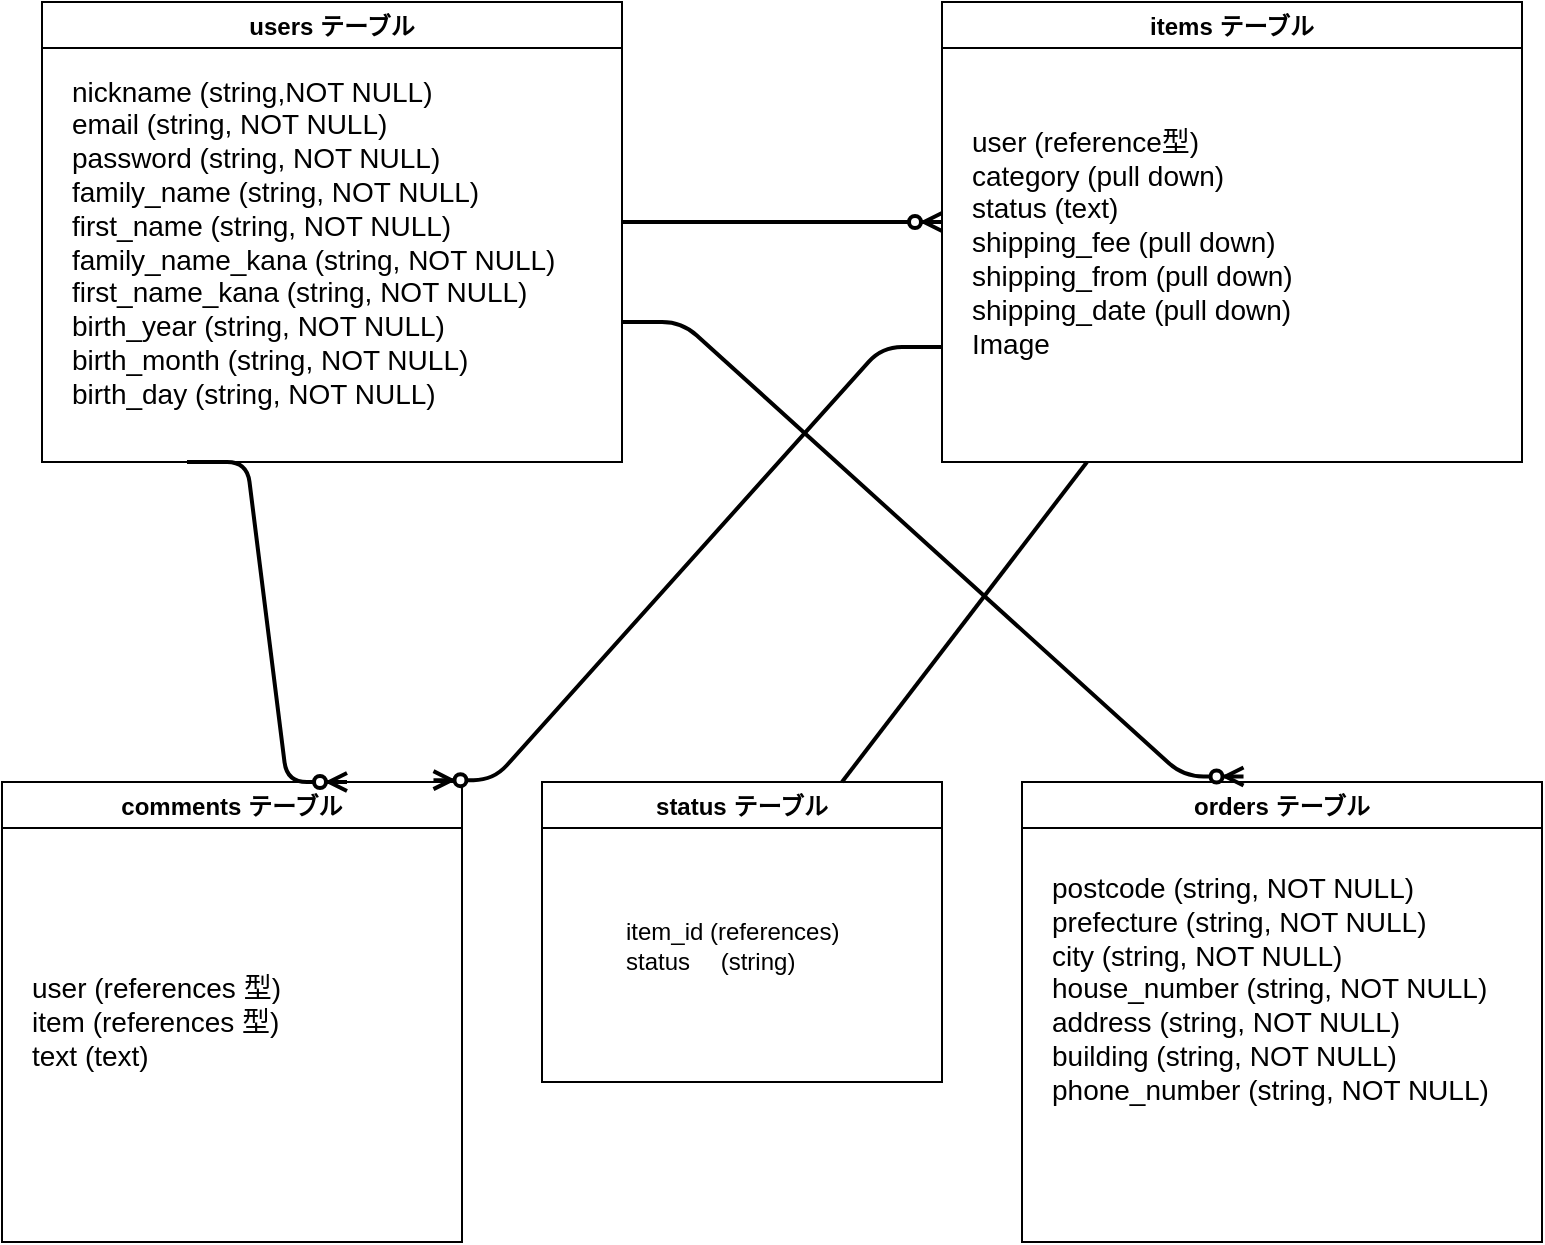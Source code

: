 <mxfile>
    <diagram id="SBeTpWiUitbdgiZ2SEFZ" name="ページ1">
        <mxGraphModel dx="784" dy="655" grid="1" gridSize="10" guides="1" tooltips="1" connect="1" arrows="1" fold="1" page="1" pageScale="1" pageWidth="827" pageHeight="1169" math="0" shadow="0">
            <root>
                <mxCell id="0"/>
                <mxCell id="1" parent="0"/>
                <mxCell id="2" value="users テーブル" style="swimlane;" parent="1" vertex="1">
                    <mxGeometry x="60" y="60" width="290" height="230" as="geometry">
                        <mxRectangle x="40" y="50" width="110" height="23" as="alternateBounds"/>
                    </mxGeometry>
                </mxCell>
                <mxCell id="3" value="&lt;font style=&quot;font-size: 14px&quot;&gt;nickname (string,NOT NULL)&lt;br&gt;email (string, NOT NULL)&lt;br&gt;password (string, NOT NULL)&lt;br&gt;family_name (string, NOT NULL)&lt;br&gt;first_name (string, NOT NULL)&lt;br&gt;family_name_kana (string, NOT NULL)&lt;br&gt;first_name_kana (string, NOT NULL)&lt;br&gt;birth_year (string, NOT NULL)&lt;br&gt;birth_month (string, NOT NULL)&lt;br&gt;birth_day (string, NOT NULL)&lt;/font&gt;" style="text;html=1;align=left;verticalAlign=middle;resizable=0;points=[];autosize=1;strokeColor=none;" parent="2" vertex="1">
                    <mxGeometry x="12.5" y="40" width="260" height="160" as="geometry"/>
                </mxCell>
                <mxCell id="5" value="items テーブル" style="swimlane;" parent="1" vertex="1">
                    <mxGeometry x="510" y="60" width="290" height="230" as="geometry">
                        <mxRectangle x="40" y="50" width="110" height="23" as="alternateBounds"/>
                    </mxGeometry>
                </mxCell>
                <mxCell id="6" value="&lt;font style=&quot;font-size: 14px&quot;&gt;user (reference型)&lt;br&gt;category (pull down)&lt;br&gt;status (text)&lt;br&gt;shipping_fee (pull down)&lt;br&gt;shipping_from (pull down)&lt;br&gt;shipping_date (pull down)&lt;br&gt;Image&lt;br&gt;&lt;/font&gt;" style="text;html=1;align=left;verticalAlign=middle;resizable=0;points=[];autosize=1;strokeColor=none;" parent="5" vertex="1">
                    <mxGeometry x="12.5" y="65" width="180" height="110" as="geometry"/>
                </mxCell>
                <mxCell id="7" value="comments テーブル" style="swimlane;" parent="1" vertex="1">
                    <mxGeometry x="40" y="450" width="230" height="230" as="geometry">
                        <mxRectangle x="40" y="50" width="110" height="23" as="alternateBounds"/>
                    </mxGeometry>
                </mxCell>
                <mxCell id="8" value="&lt;font style=&quot;font-size: 14px&quot;&gt;user (references 型)&lt;br&gt;item (references 型)&lt;br&gt;text (text)&lt;br&gt;&lt;/font&gt;" style="text;html=1;align=left;verticalAlign=middle;resizable=0;points=[];autosize=1;strokeColor=none;" parent="7" vertex="1">
                    <mxGeometry x="12.5" y="95" width="140" height="50" as="geometry"/>
                </mxCell>
                <mxCell id="11" value="" style="edgeStyle=entityRelationEdgeStyle;fontSize=12;html=1;endArrow=ERzeroToMany;endFill=1;strokeWidth=2;rounded=1;" parent="1" edge="1">
                    <mxGeometry width="100" height="100" relative="1" as="geometry">
                        <mxPoint x="350" y="170" as="sourcePoint"/>
                        <mxPoint x="510" y="170" as="targetPoint"/>
                    </mxGeometry>
                </mxCell>
                <mxCell id="13" value="" style="edgeStyle=entityRelationEdgeStyle;fontSize=12;html=1;endArrow=ERzeroToMany;endFill=1;strokeWidth=2;rounded=1;exitX=0.25;exitY=1;exitDx=0;exitDy=0;entryX=0.75;entryY=0;entryDx=0;entryDy=0;" parent="1" source="2" target="7" edge="1">
                    <mxGeometry width="100" height="100" relative="1" as="geometry">
                        <mxPoint x="370" y="340" as="sourcePoint"/>
                        <mxPoint x="530" y="340" as="targetPoint"/>
                    </mxGeometry>
                </mxCell>
                <mxCell id="15" value="" style="edgeStyle=entityRelationEdgeStyle;fontSize=12;html=1;endArrow=ERzeroToMany;endFill=1;strokeWidth=2;rounded=1;entryX=0.938;entryY=-0.004;entryDx=0;entryDy=0;entryPerimeter=0;exitX=0;exitY=0.75;exitDx=0;exitDy=0;" parent="1" source="5" target="7" edge="1">
                    <mxGeometry width="100" height="100" relative="1" as="geometry">
                        <mxPoint x="450" y="240" as="sourcePoint"/>
                        <mxPoint x="510" y="250" as="targetPoint"/>
                    </mxGeometry>
                </mxCell>
                <mxCell id="16" value="orders テーブル" style="swimlane;" parent="1" vertex="1">
                    <mxGeometry x="550" y="450" width="260" height="230" as="geometry">
                        <mxRectangle x="40" y="50" width="110" height="23" as="alternateBounds"/>
                    </mxGeometry>
                </mxCell>
                <mxCell id="17" value="&lt;font style=&quot;font-size: 14px&quot;&gt;postcode (string, NOT NULL)&lt;br&gt;prefecture (string, NOT NULL)&lt;br&gt;city (string, NOT NULL)&lt;br&gt;house_number (string, NOT NULL)&lt;br&gt;address (string, NOT NULL)&lt;br&gt;building (string, NOT NULL)&lt;br&gt;phone_number (string, NOT NULL)&lt;br&gt;&lt;br&gt;&lt;br&gt;&lt;/font&gt;" style="text;html=1;align=left;verticalAlign=middle;resizable=0;points=[];autosize=1;strokeColor=none;" parent="16" vertex="1">
                    <mxGeometry x="12.5" y="50" width="230" height="140" as="geometry"/>
                </mxCell>
                <mxCell id="18" value="status テーブル" style="swimlane;" vertex="1" parent="1">
                    <mxGeometry x="310" y="450" width="200" height="150" as="geometry">
                        <mxRectangle x="40" y="50" width="110" height="23" as="alternateBounds"/>
                    </mxGeometry>
                </mxCell>
                <mxCell id="20" value="&lt;br&gt;item_id (references)&lt;br&gt;status　 (string)" style="text;html=1;align=left;verticalAlign=middle;resizable=0;points=[];autosize=1;strokeColor=none;" vertex="1" parent="18">
                    <mxGeometry x="40" y="50" width="120" height="50" as="geometry"/>
                </mxCell>
                <mxCell id="22" value="" style="edgeStyle=entityRelationEdgeStyle;fontSize=12;html=1;endArrow=ERzeroToMany;endFill=1;strokeWidth=2;rounded=1;entryX=0.426;entryY=-0.012;entryDx=0;entryDy=0;entryPerimeter=0;" edge="1" parent="1" target="16">
                    <mxGeometry width="100" height="100" relative="1" as="geometry">
                        <mxPoint x="350" y="220" as="sourcePoint"/>
                        <mxPoint x="342.02" y="459.08" as="targetPoint"/>
                    </mxGeometry>
                </mxCell>
                <mxCell id="26" value="" style="endArrow=none;html=1;rounded=0;exitX=0.25;exitY=1;exitDx=0;exitDy=0;entryX=0.75;entryY=0;entryDx=0;entryDy=0;strokeWidth=2;" edge="1" parent="1" source="5" target="18">
                    <mxGeometry relative="1" as="geometry">
                        <mxPoint x="290" y="380" as="sourcePoint"/>
                        <mxPoint x="450" y="380" as="targetPoint"/>
                    </mxGeometry>
                </mxCell>
            </root>
        </mxGraphModel>
    </diagram>
</mxfile>